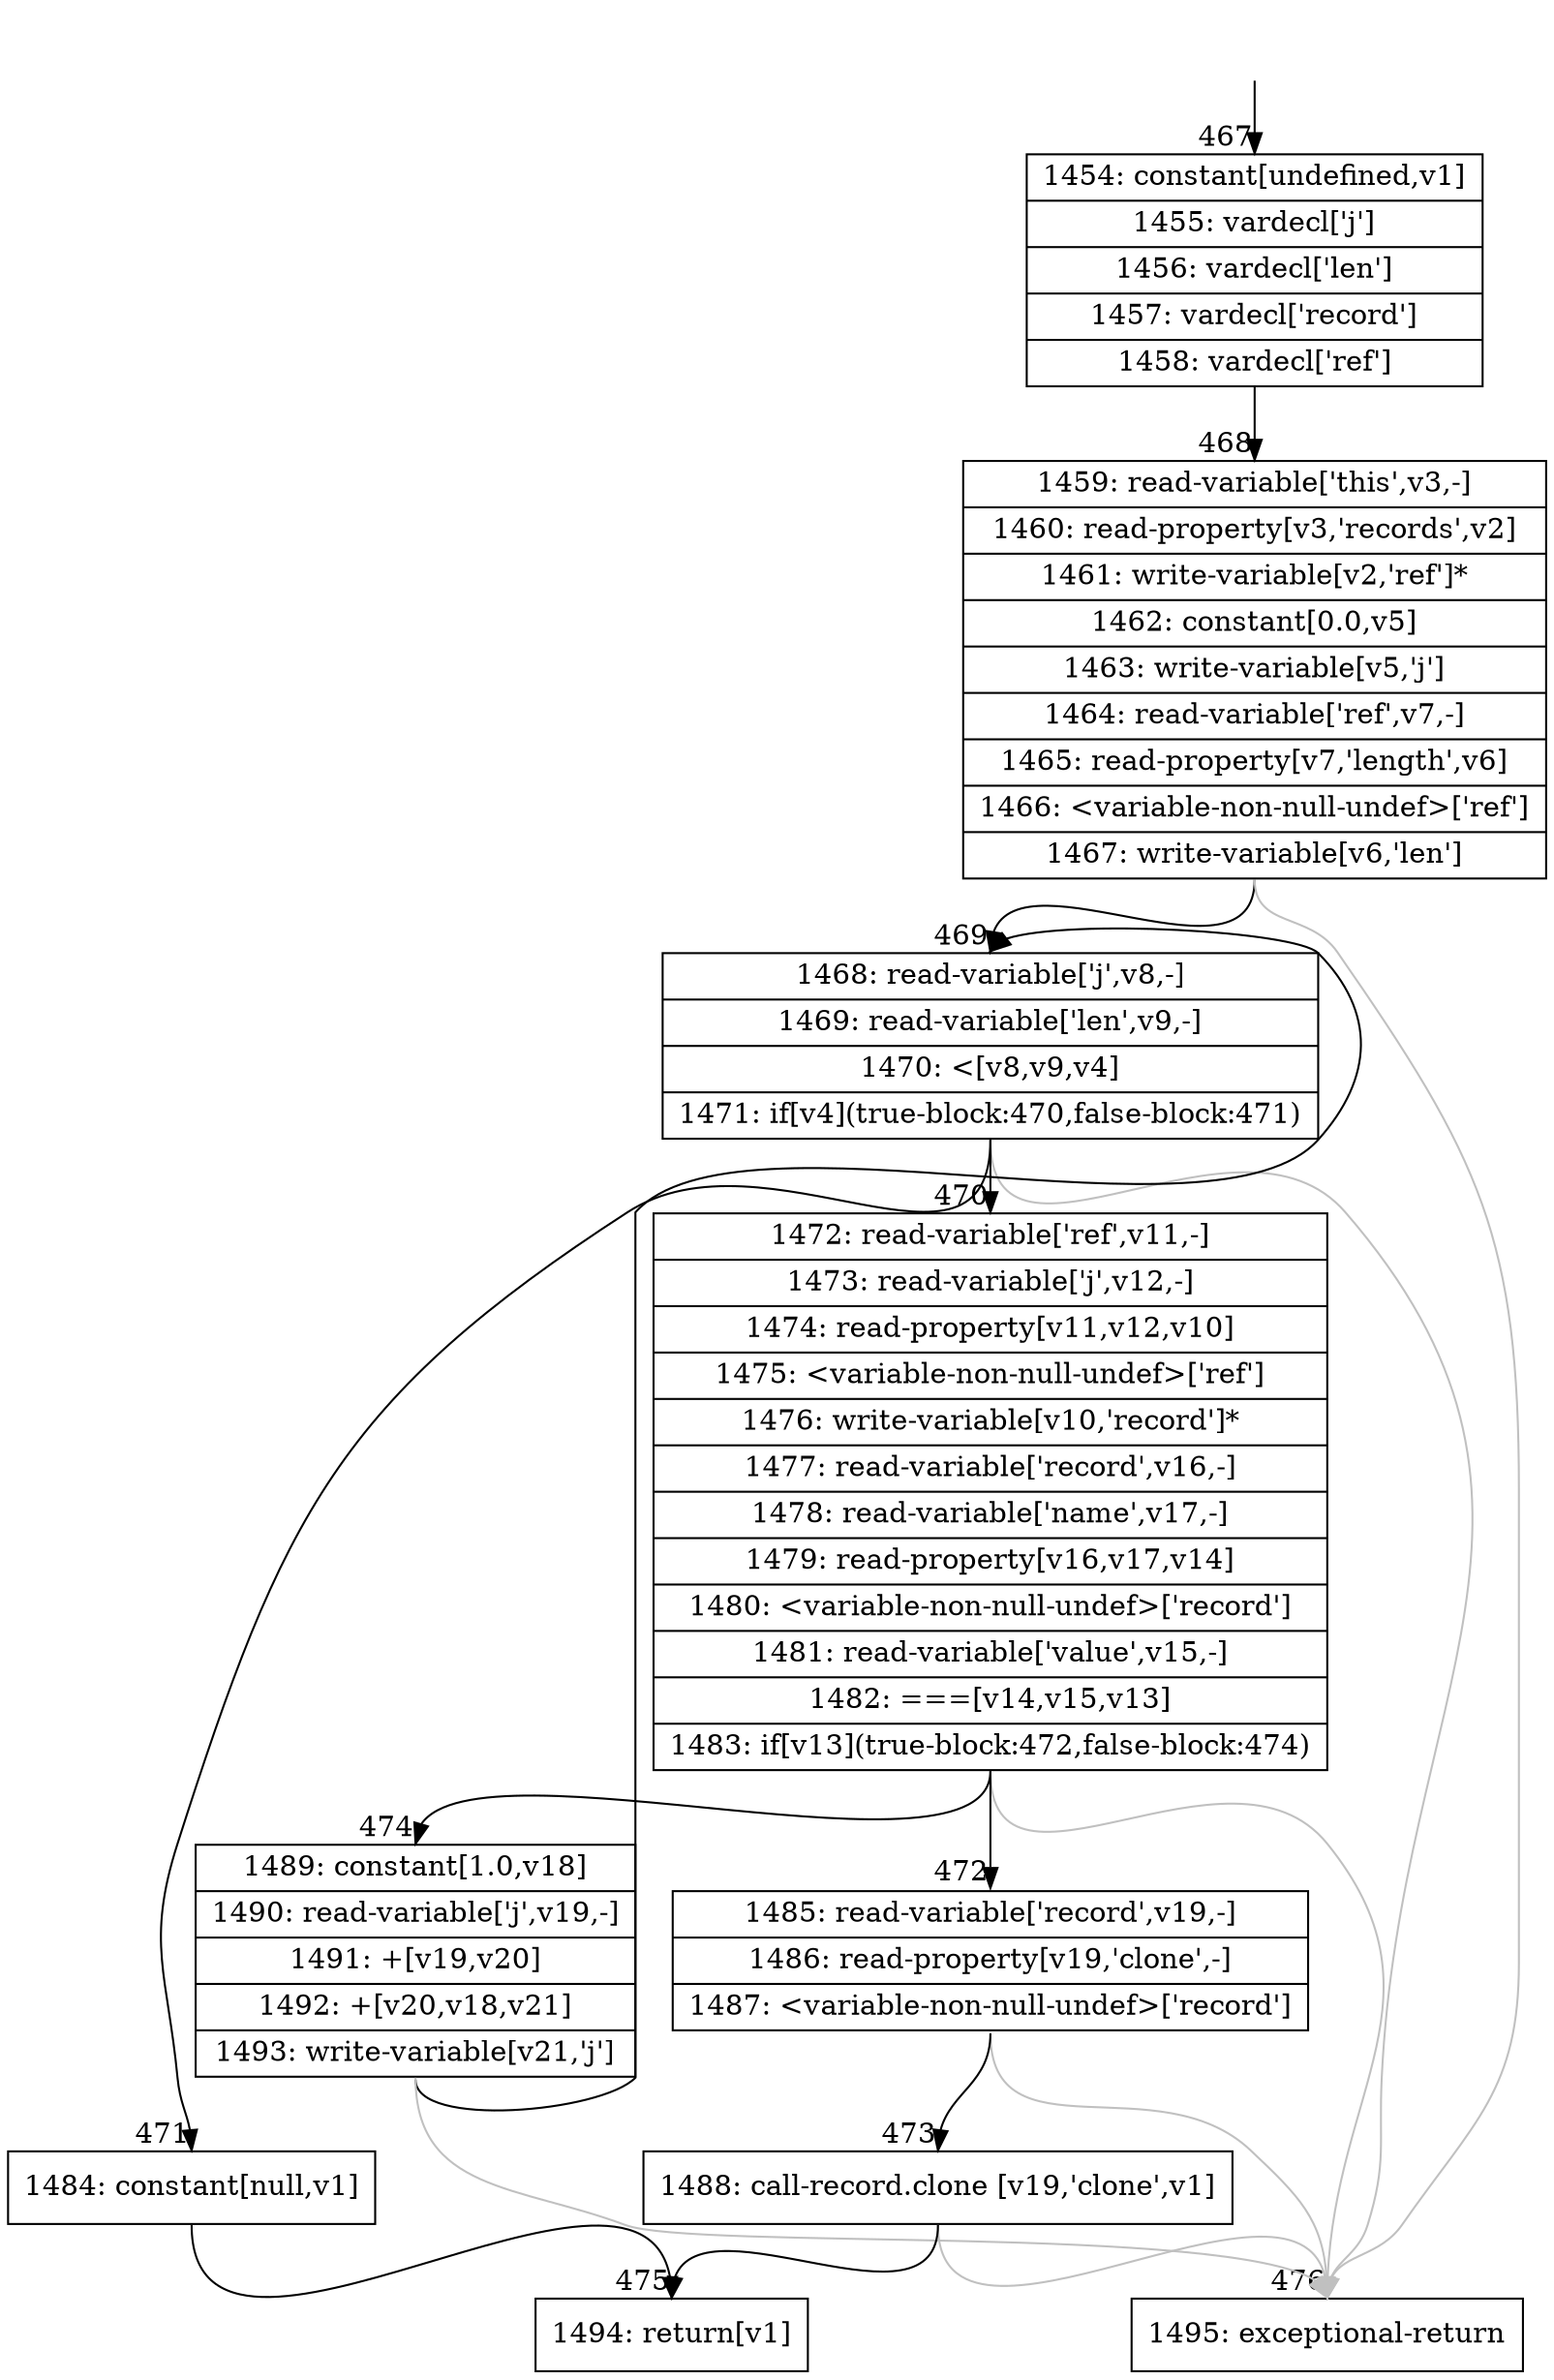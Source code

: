 digraph {
rankdir="TD"
BB_entry38[shape=none,label=""];
BB_entry38 -> BB467 [tailport=s, headport=n, headlabel="    467"]
BB467 [shape=record label="{1454: constant[undefined,v1]|1455: vardecl['j']|1456: vardecl['len']|1457: vardecl['record']|1458: vardecl['ref']}" ] 
BB467 -> BB468 [tailport=s, headport=n, headlabel="      468"]
BB468 [shape=record label="{1459: read-variable['this',v3,-]|1460: read-property[v3,'records',v2]|1461: write-variable[v2,'ref']*|1462: constant[0.0,v5]|1463: write-variable[v5,'j']|1464: read-variable['ref',v7,-]|1465: read-property[v7,'length',v6]|1466: \<variable-non-null-undef\>['ref']|1467: write-variable[v6,'len']}" ] 
BB468 -> BB469 [tailport=s, headport=n, headlabel="      469"]
BB468 -> BB476 [tailport=s, headport=n, color=gray, headlabel="      476"]
BB469 [shape=record label="{1468: read-variable['j',v8,-]|1469: read-variable['len',v9,-]|1470: \<[v8,v9,v4]|1471: if[v4](true-block:470,false-block:471)}" ] 
BB469 -> BB470 [tailport=s, headport=n, headlabel="      470"]
BB469 -> BB471 [tailport=s, headport=n, headlabel="      471"]
BB469 -> BB476 [tailport=s, headport=n, color=gray]
BB470 [shape=record label="{1472: read-variable['ref',v11,-]|1473: read-variable['j',v12,-]|1474: read-property[v11,v12,v10]|1475: \<variable-non-null-undef\>['ref']|1476: write-variable[v10,'record']*|1477: read-variable['record',v16,-]|1478: read-variable['name',v17,-]|1479: read-property[v16,v17,v14]|1480: \<variable-non-null-undef\>['record']|1481: read-variable['value',v15,-]|1482: ===[v14,v15,v13]|1483: if[v13](true-block:472,false-block:474)}" ] 
BB470 -> BB472 [tailport=s, headport=n, headlabel="      472"]
BB470 -> BB474 [tailport=s, headport=n, headlabel="      474"]
BB470 -> BB476 [tailport=s, headport=n, color=gray]
BB471 [shape=record label="{1484: constant[null,v1]}" ] 
BB471 -> BB475 [tailport=s, headport=n, headlabel="      475"]
BB472 [shape=record label="{1485: read-variable['record',v19,-]|1486: read-property[v19,'clone',-]|1487: \<variable-non-null-undef\>['record']}" ] 
BB472 -> BB473 [tailport=s, headport=n, headlabel="      473"]
BB472 -> BB476 [tailport=s, headport=n, color=gray]
BB473 [shape=record label="{1488: call-record.clone [v19,'clone',v1]}" ] 
BB473 -> BB475 [tailport=s, headport=n]
BB473 -> BB476 [tailport=s, headport=n, color=gray]
BB474 [shape=record label="{1489: constant[1.0,v18]|1490: read-variable['j',v19,-]|1491: +[v19,v20]|1492: +[v20,v18,v21]|1493: write-variable[v21,'j']}" ] 
BB474 -> BB469 [tailport=s, headport=n]
BB474 -> BB476 [tailport=s, headport=n, color=gray]
BB475 [shape=record label="{1494: return[v1]}" ] 
BB476 [shape=record label="{1495: exceptional-return}" ] 
//#$~ 395
}
